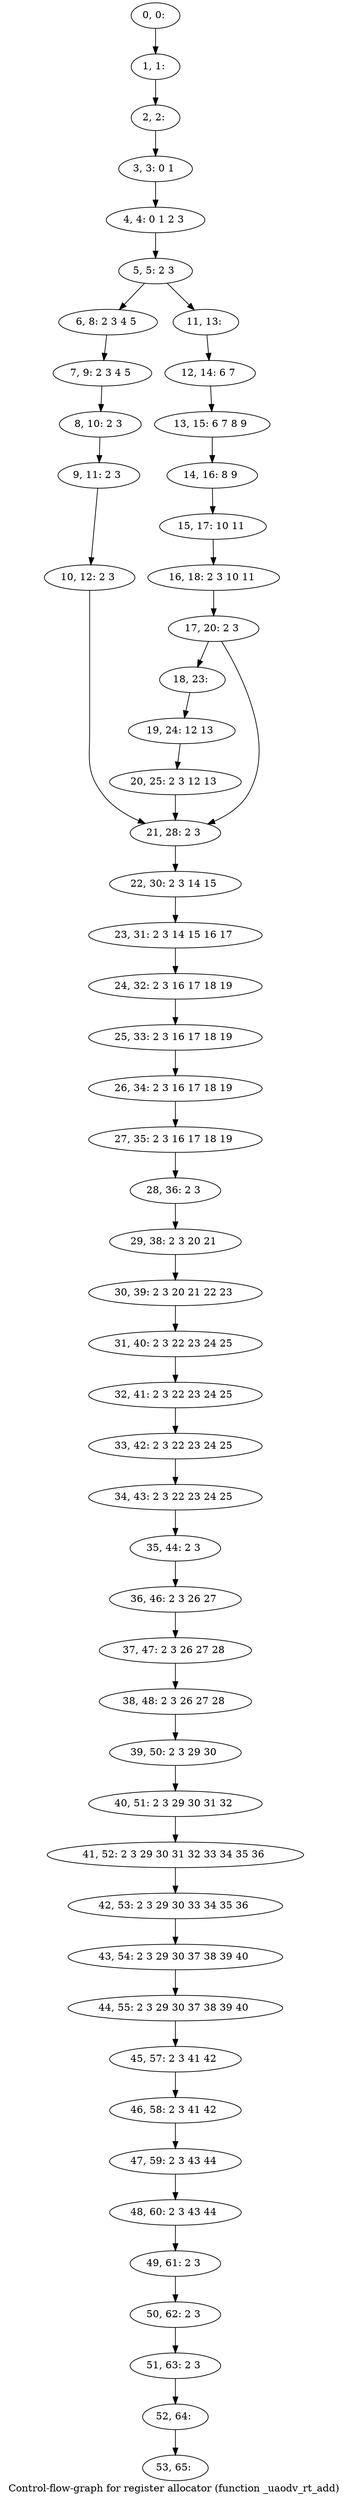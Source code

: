 digraph G {
graph [label="Control-flow-graph for register allocator (function _uaodv_rt_add)"]
0[label="0, 0: "];
1[label="1, 1: "];
2[label="2, 2: "];
3[label="3, 3: 0 1 "];
4[label="4, 4: 0 1 2 3 "];
5[label="5, 5: 2 3 "];
6[label="6, 8: 2 3 4 5 "];
7[label="7, 9: 2 3 4 5 "];
8[label="8, 10: 2 3 "];
9[label="9, 11: 2 3 "];
10[label="10, 12: 2 3 "];
11[label="11, 13: "];
12[label="12, 14: 6 7 "];
13[label="13, 15: 6 7 8 9 "];
14[label="14, 16: 8 9 "];
15[label="15, 17: 10 11 "];
16[label="16, 18: 2 3 10 11 "];
17[label="17, 20: 2 3 "];
18[label="18, 23: "];
19[label="19, 24: 12 13 "];
20[label="20, 25: 2 3 12 13 "];
21[label="21, 28: 2 3 "];
22[label="22, 30: 2 3 14 15 "];
23[label="23, 31: 2 3 14 15 16 17 "];
24[label="24, 32: 2 3 16 17 18 19 "];
25[label="25, 33: 2 3 16 17 18 19 "];
26[label="26, 34: 2 3 16 17 18 19 "];
27[label="27, 35: 2 3 16 17 18 19 "];
28[label="28, 36: 2 3 "];
29[label="29, 38: 2 3 20 21 "];
30[label="30, 39: 2 3 20 21 22 23 "];
31[label="31, 40: 2 3 22 23 24 25 "];
32[label="32, 41: 2 3 22 23 24 25 "];
33[label="33, 42: 2 3 22 23 24 25 "];
34[label="34, 43: 2 3 22 23 24 25 "];
35[label="35, 44: 2 3 "];
36[label="36, 46: 2 3 26 27 "];
37[label="37, 47: 2 3 26 27 28 "];
38[label="38, 48: 2 3 26 27 28 "];
39[label="39, 50: 2 3 29 30 "];
40[label="40, 51: 2 3 29 30 31 32 "];
41[label="41, 52: 2 3 29 30 31 32 33 34 35 36 "];
42[label="42, 53: 2 3 29 30 33 34 35 36 "];
43[label="43, 54: 2 3 29 30 37 38 39 40 "];
44[label="44, 55: 2 3 29 30 37 38 39 40 "];
45[label="45, 57: 2 3 41 42 "];
46[label="46, 58: 2 3 41 42 "];
47[label="47, 59: 2 3 43 44 "];
48[label="48, 60: 2 3 43 44 "];
49[label="49, 61: 2 3 "];
50[label="50, 62: 2 3 "];
51[label="51, 63: 2 3 "];
52[label="52, 64: "];
53[label="53, 65: "];
0->1 ;
1->2 ;
2->3 ;
3->4 ;
4->5 ;
5->6 ;
5->11 ;
6->7 ;
7->8 ;
8->9 ;
9->10 ;
10->21 ;
11->12 ;
12->13 ;
13->14 ;
14->15 ;
15->16 ;
16->17 ;
17->18 ;
17->21 ;
18->19 ;
19->20 ;
20->21 ;
21->22 ;
22->23 ;
23->24 ;
24->25 ;
25->26 ;
26->27 ;
27->28 ;
28->29 ;
29->30 ;
30->31 ;
31->32 ;
32->33 ;
33->34 ;
34->35 ;
35->36 ;
36->37 ;
37->38 ;
38->39 ;
39->40 ;
40->41 ;
41->42 ;
42->43 ;
43->44 ;
44->45 ;
45->46 ;
46->47 ;
47->48 ;
48->49 ;
49->50 ;
50->51 ;
51->52 ;
52->53 ;
}
